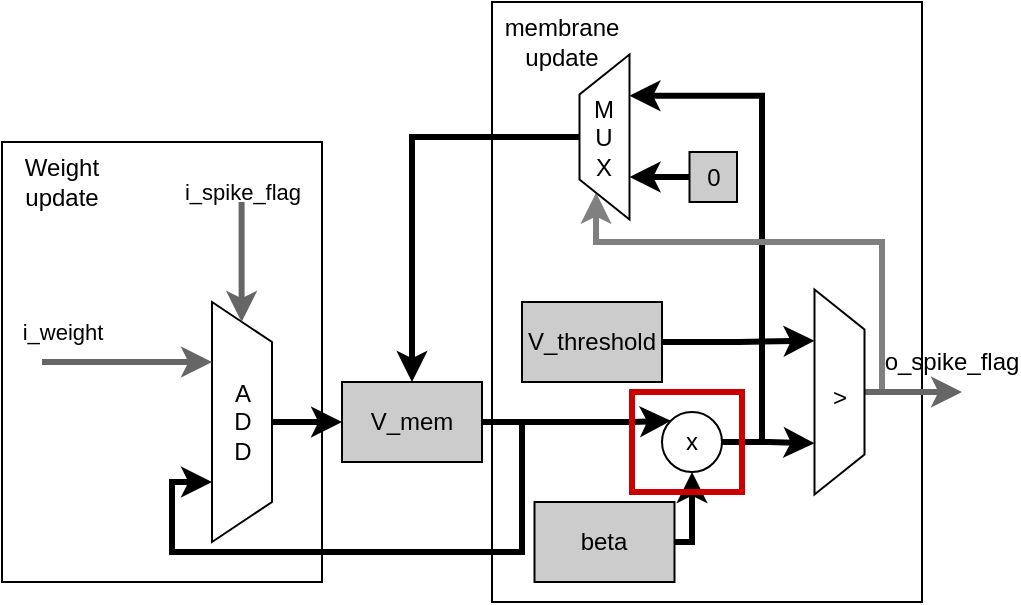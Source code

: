 <mxfile version="26.1.0">
  <diagram name="Page-1" id="s955rjKYIgd6T8PoFrvv">
    <mxGraphModel dx="819" dy="453" grid="1" gridSize="5" guides="1" tooltips="1" connect="1" arrows="1" fold="1" page="1" pageScale="1" pageWidth="850" pageHeight="1100" math="0" shadow="0">
      <root>
        <mxCell id="0" />
        <mxCell id="1" parent="0" />
        <mxCell id="9LbVqNVVqpxAe8NnLPx7-43" value="" style="rounded=0;whiteSpace=wrap;html=1;fillColor=none;" parent="1" vertex="1">
          <mxGeometry x="300" y="30" width="215" height="300" as="geometry" />
        </mxCell>
        <mxCell id="9LbVqNVVqpxAe8NnLPx7-17" value="" style="rounded=0;whiteSpace=wrap;html=1;fillColor=none;" parent="1" vertex="1">
          <mxGeometry x="55" y="100" width="160" height="220" as="geometry" />
        </mxCell>
        <mxCell id="9LbVqNVVqpxAe8NnLPx7-6" style="edgeStyle=orthogonalEdgeStyle;rounded=0;orthogonalLoop=1;jettySize=auto;html=1;entryX=0;entryY=0.5;entryDx=0;entryDy=0;strokeColor=#000000;strokeWidth=3;" parent="1" source="9LbVqNVVqpxAe8NnLPx7-1" target="9LbVqNVVqpxAe8NnLPx7-5" edge="1">
          <mxGeometry relative="1" as="geometry" />
        </mxCell>
        <mxCell id="9LbVqNVVqpxAe8NnLPx7-1" value="" style="shape=trapezoid;perimeter=trapezoidPerimeter;whiteSpace=wrap;html=1;fixedSize=1;rotation=90;fillColor=none;" parent="1" vertex="1">
          <mxGeometry x="115" y="225" width="120" height="30" as="geometry" />
        </mxCell>
        <mxCell id="9LbVqNVVqpxAe8NnLPx7-2" value="&lt;div&gt;A&lt;/div&gt;&lt;div&gt;D&lt;/div&gt;&lt;div&gt;D&lt;br&gt;&lt;/div&gt;" style="text;html=1;align=center;verticalAlign=middle;whiteSpace=wrap;rounded=0;" parent="1" vertex="1">
          <mxGeometry x="167.5" y="225" width="15" height="30" as="geometry" />
        </mxCell>
        <mxCell id="9LbVqNVVqpxAe8NnLPx7-26" style="edgeStyle=orthogonalEdgeStyle;rounded=0;orthogonalLoop=1;jettySize=auto;html=1;exitX=1;exitY=0.5;exitDx=0;exitDy=0;entryX=0.75;entryY=1;entryDx=0;entryDy=0;strokeColor=#000000;strokeWidth=3;" parent="1" source="9LbVqNVVqpxAe8NnLPx7-3" target="9LbVqNVVqpxAe8NnLPx7-20" edge="1">
          <mxGeometry relative="1" as="geometry" />
        </mxCell>
        <mxCell id="9LbVqNVVqpxAe8NnLPx7-37" style="edgeStyle=orthogonalEdgeStyle;rounded=0;orthogonalLoop=1;jettySize=auto;html=1;exitX=1;exitY=0.5;exitDx=0;exitDy=0;entryX=0.75;entryY=1;entryDx=0;entryDy=0;strokeColor=#000000;strokeWidth=3;" parent="1" source="9LbVqNVVqpxAe8NnLPx7-3" target="9LbVqNVVqpxAe8NnLPx7-29" edge="1">
          <mxGeometry relative="1" as="geometry" />
        </mxCell>
        <mxCell id="9LbVqNVVqpxAe8NnLPx7-3" value="x" style="ellipse;whiteSpace=wrap;html=1;aspect=fixed;fillColor=none;" parent="1" vertex="1">
          <mxGeometry x="385" y="235" width="30" height="30" as="geometry" />
        </mxCell>
        <mxCell id="9LbVqNVVqpxAe8NnLPx7-7" style="edgeStyle=orthogonalEdgeStyle;rounded=0;orthogonalLoop=1;jettySize=auto;html=1;exitX=1;exitY=0.5;exitDx=0;exitDy=0;entryX=0.75;entryY=1;entryDx=0;entryDy=0;strokeColor=#000000;strokeWidth=3;" parent="1" source="9LbVqNVVqpxAe8NnLPx7-5" target="9LbVqNVVqpxAe8NnLPx7-1" edge="1">
          <mxGeometry relative="1" as="geometry">
            <Array as="points">
              <mxPoint x="315" y="240" />
              <mxPoint x="315" y="305" />
              <mxPoint x="140" y="305" />
              <mxPoint x="140" y="270" />
            </Array>
          </mxGeometry>
        </mxCell>
        <mxCell id="9LbVqNVVqpxAe8NnLPx7-14" style="edgeStyle=orthogonalEdgeStyle;rounded=0;orthogonalLoop=1;jettySize=auto;html=1;exitX=1;exitY=0.5;exitDx=0;exitDy=0;entryX=0;entryY=0;entryDx=0;entryDy=0;strokeColor=#000000;strokeWidth=3;" parent="1" source="9LbVqNVVqpxAe8NnLPx7-5" target="9LbVqNVVqpxAe8NnLPx7-3" edge="1">
          <mxGeometry relative="1" as="geometry">
            <Array as="points">
              <mxPoint x="369" y="240" />
            </Array>
          </mxGeometry>
        </mxCell>
        <mxCell id="9LbVqNVVqpxAe8NnLPx7-5" value="V_mem" style="rounded=0;whiteSpace=wrap;html=1;fillColor=#CCCCCC;" parent="1" vertex="1">
          <mxGeometry x="225" y="220" width="70" height="40" as="geometry" />
        </mxCell>
        <mxCell id="9LbVqNVVqpxAe8NnLPx7-8" value="" style="endArrow=classic;html=1;rounded=0;entryX=0.25;entryY=1;entryDx=0;entryDy=0;fillColor=#d5e8d4;strokeColor=#666666;strokeWidth=3;" parent="1" target="9LbVqNVVqpxAe8NnLPx7-1" edge="1">
          <mxGeometry width="50" height="50" relative="1" as="geometry">
            <mxPoint x="75" y="210" as="sourcePoint" />
            <mxPoint x="105" y="195" as="targetPoint" />
          </mxGeometry>
        </mxCell>
        <mxCell id="9LbVqNVVqpxAe8NnLPx7-9" value="i_weight" style="edgeLabel;html=1;align=center;verticalAlign=middle;resizable=0;points=[];labelBackgroundColor=none;" parent="9LbVqNVVqpxAe8NnLPx7-8" vertex="1" connectable="0">
          <mxGeometry x="-0.741" y="-2" relative="1" as="geometry">
            <mxPoint x="-1" y="-17" as="offset" />
          </mxGeometry>
        </mxCell>
        <mxCell id="9LbVqNVVqpxAe8NnLPx7-10" value="" style="endArrow=classic;html=1;rounded=0;strokeColor=#666666;strokeWidth=3;" parent="1" edge="1">
          <mxGeometry width="50" height="50" relative="1" as="geometry">
            <mxPoint x="174.8" y="130" as="sourcePoint" />
            <mxPoint x="174.8" y="190" as="targetPoint" />
          </mxGeometry>
        </mxCell>
        <mxCell id="9LbVqNVVqpxAe8NnLPx7-11" value="i_spike_flag" style="edgeLabel;html=1;align=center;verticalAlign=middle;resizable=0;points=[];labelBackgroundColor=none;" parent="9LbVqNVVqpxAe8NnLPx7-10" vertex="1" connectable="0">
          <mxGeometry x="-0.627" y="-1" relative="1" as="geometry">
            <mxPoint x="1" y="-16" as="offset" />
          </mxGeometry>
        </mxCell>
        <mxCell id="9LbVqNVVqpxAe8NnLPx7-41" style="edgeStyle=orthogonalEdgeStyle;rounded=0;orthogonalLoop=1;jettySize=auto;html=1;exitX=1;exitY=0.5;exitDx=0;exitDy=0;entryX=0.5;entryY=1;entryDx=0;entryDy=0;strokeColor=#000000;strokeWidth=3;" parent="1" source="9LbVqNVVqpxAe8NnLPx7-12" target="9LbVqNVVqpxAe8NnLPx7-3" edge="1">
          <mxGeometry relative="1" as="geometry" />
        </mxCell>
        <mxCell id="9LbVqNVVqpxAe8NnLPx7-12" value="beta" style="rounded=0;whiteSpace=wrap;html=1;fillColor=#CCCCCC;" parent="1" vertex="1">
          <mxGeometry x="321.25" y="280" width="70" height="40" as="geometry" />
        </mxCell>
        <mxCell id="9LbVqNVVqpxAe8NnLPx7-27" style="edgeStyle=orthogonalEdgeStyle;rounded=0;orthogonalLoop=1;jettySize=auto;html=1;exitX=1;exitY=0.5;exitDx=0;exitDy=0;entryX=0.25;entryY=1;entryDx=0;entryDy=0;strokeColor=#000000;strokeWidth=3;" parent="1" source="9LbVqNVVqpxAe8NnLPx7-19" target="9LbVqNVVqpxAe8NnLPx7-20" edge="1">
          <mxGeometry relative="1" as="geometry" />
        </mxCell>
        <mxCell id="9LbVqNVVqpxAe8NnLPx7-19" value="V_threshold" style="rounded=0;whiteSpace=wrap;html=1;fillColor=#CCCCCC;" parent="1" vertex="1">
          <mxGeometry x="315" y="180" width="70" height="40" as="geometry" />
        </mxCell>
        <mxCell id="9LbVqNVVqpxAe8NnLPx7-32" style="edgeStyle=orthogonalEdgeStyle;rounded=0;orthogonalLoop=1;jettySize=auto;html=1;entryX=0;entryY=0.25;entryDx=0;entryDy=0;exitX=0.5;exitY=0;exitDx=0;exitDy=0;strokeColor=#808080;strokeWidth=3;" parent="1" source="9LbVqNVVqpxAe8NnLPx7-20" target="9LbVqNVVqpxAe8NnLPx7-29" edge="1">
          <mxGeometry relative="1" as="geometry">
            <Array as="points">
              <mxPoint x="495" y="225" />
              <mxPoint x="495" y="150" />
              <mxPoint x="352" y="150" />
            </Array>
          </mxGeometry>
        </mxCell>
        <mxCell id="9LbVqNVVqpxAe8NnLPx7-38" style="edgeStyle=orthogonalEdgeStyle;rounded=0;orthogonalLoop=1;jettySize=auto;html=1;exitX=0.5;exitY=0;exitDx=0;exitDy=0;strokeColor=#666666;strokeWidth=3;" parent="1" source="9LbVqNVVqpxAe8NnLPx7-20" edge="1">
          <mxGeometry relative="1" as="geometry">
            <mxPoint x="535" y="225" as="targetPoint" />
          </mxGeometry>
        </mxCell>
        <mxCell id="9LbVqNVVqpxAe8NnLPx7-20" value="" style="shape=trapezoid;perimeter=trapezoidPerimeter;whiteSpace=wrap;html=1;fixedSize=1;rotation=90;fillColor=none;" parent="1" vertex="1">
          <mxGeometry x="422.5" y="212.5" width="102.5" height="25" as="geometry" />
        </mxCell>
        <mxCell id="9LbVqNVVqpxAe8NnLPx7-21" value="&amp;gt;" style="text;html=1;align=center;verticalAlign=middle;whiteSpace=wrap;rounded=0;" parent="1" vertex="1">
          <mxGeometry x="443.75" y="212.5" width="60" height="30" as="geometry" />
        </mxCell>
        <mxCell id="9LbVqNVVqpxAe8NnLPx7-31" style="edgeStyle=orthogonalEdgeStyle;rounded=0;orthogonalLoop=1;jettySize=auto;html=1;exitX=0.5;exitY=0;exitDx=0;exitDy=0;entryX=0.5;entryY=0;entryDx=0;entryDy=0;strokeColor=#000000;strokeWidth=3;" parent="1" source="9LbVqNVVqpxAe8NnLPx7-29" target="9LbVqNVVqpxAe8NnLPx7-5" edge="1">
          <mxGeometry relative="1" as="geometry" />
        </mxCell>
        <mxCell id="9LbVqNVVqpxAe8NnLPx7-29" value="" style="shape=trapezoid;perimeter=trapezoidPerimeter;whiteSpace=wrap;html=1;fixedSize=1;rotation=-90;fillColor=none;" parent="1" vertex="1">
          <mxGeometry x="315" y="85" width="82.5" height="25" as="geometry" />
        </mxCell>
        <mxCell id="9LbVqNVVqpxAe8NnLPx7-39" value="&lt;div&gt;M&lt;/div&gt;&lt;div&gt;U&lt;/div&gt;&lt;div&gt;X&lt;/div&gt;" style="text;html=1;align=center;verticalAlign=middle;whiteSpace=wrap;rounded=0;" parent="1" vertex="1">
          <mxGeometry x="326.25" y="82.5" width="60" height="30" as="geometry" />
        </mxCell>
        <mxCell id="9LbVqNVVqpxAe8NnLPx7-40" value="o_spike_flag" style="text;html=1;align=center;verticalAlign=middle;whiteSpace=wrap;rounded=0;" parent="1" vertex="1">
          <mxGeometry x="500" y="195" width="60" height="30" as="geometry" />
        </mxCell>
        <mxCell id="9LbVqNVVqpxAe8NnLPx7-42" value="Weight update" style="text;html=1;align=center;verticalAlign=middle;whiteSpace=wrap;rounded=0;" parent="1" vertex="1">
          <mxGeometry x="55" y="105" width="60" height="30" as="geometry" />
        </mxCell>
        <mxCell id="9LbVqNVVqpxAe8NnLPx7-44" value="membrane update" style="text;html=1;align=center;verticalAlign=middle;whiteSpace=wrap;rounded=0;" parent="1" vertex="1">
          <mxGeometry x="305" y="35" width="60" height="30" as="geometry" />
        </mxCell>
        <mxCell id="9LbVqNVVqpxAe8NnLPx7-46" value="" style="rounded=0;whiteSpace=wrap;html=1;fillColor=none;strokeColor=#CC0000;strokeWidth=3;" parent="1" vertex="1">
          <mxGeometry x="370" y="225" width="55" height="50" as="geometry" />
        </mxCell>
        <mxCell id="zcibpxONh1fBFduxmpos-2" style="edgeStyle=orthogonalEdgeStyle;rounded=0;orthogonalLoop=1;jettySize=auto;html=1;exitX=0;exitY=0.5;exitDx=0;exitDy=0;entryX=0.25;entryY=1;entryDx=0;entryDy=0;strokeWidth=3;" edge="1" parent="1" source="zcibpxONh1fBFduxmpos-1" target="9LbVqNVVqpxAe8NnLPx7-29">
          <mxGeometry relative="1" as="geometry" />
        </mxCell>
        <mxCell id="zcibpxONh1fBFduxmpos-1" value="0" style="rounded=0;whiteSpace=wrap;html=1;fillColor=#CCCCCC;" vertex="1" parent="1">
          <mxGeometry x="398.75" y="105" width="23.75" height="25" as="geometry" />
        </mxCell>
      </root>
    </mxGraphModel>
  </diagram>
</mxfile>
